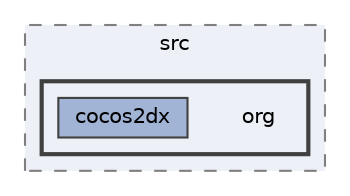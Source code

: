 digraph "external/spine-runtimes/spine-cocos2dx/example/proj.android/app/src/org"
{
 // LATEX_PDF_SIZE
  bgcolor="transparent";
  edge [fontname=Helvetica,fontsize=10,labelfontname=Helvetica,labelfontsize=10];
  node [fontname=Helvetica,fontsize=10,shape=box,height=0.2,width=0.4];
  compound=true
  subgraph clusterdir_acdc64b857a7856d3c146822bc6a9009 {
    graph [ bgcolor="#edf0f7", pencolor="grey50", label="src", fontname=Helvetica,fontsize=10 style="filled,dashed", URL="dir_acdc64b857a7856d3c146822bc6a9009.html",tooltip=""]
  subgraph clusterdir_63d09ce752e0670eba4b949f248a4c08 {
    graph [ bgcolor="#edf0f7", pencolor="grey25", label="", fontname=Helvetica,fontsize=10 style="filled,bold", URL="dir_63d09ce752e0670eba4b949f248a4c08.html",tooltip=""]
    dir_63d09ce752e0670eba4b949f248a4c08 [shape=plaintext, label="org"];
  dir_5ae197faac64e083b2c08774a1d7a8ab [label="cocos2dx", fillcolor="#a2b4d6", color="grey25", style="filled", URL="dir_5ae197faac64e083b2c08774a1d7a8ab.html",tooltip=""];
  }
  }
}
